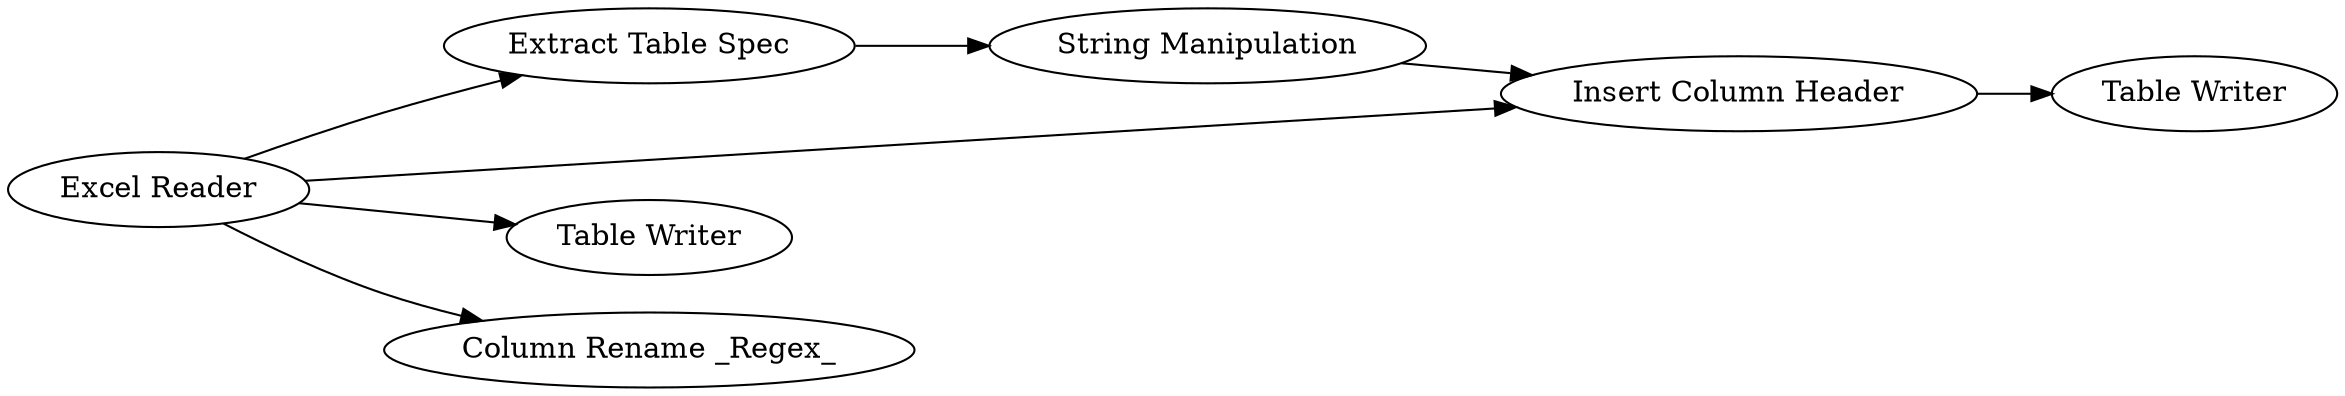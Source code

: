 digraph {
	7 [label="String Manipulation"]
	8 [label="Extract Table Spec"]
	9 [label="Excel Reader"]
	10 [label="Insert Column Header"]
	11 [label="Table Writer"]
	13 [label="Table Writer"]
	14 [label="Column Rename _Regex_"]
	7 -> 10
	8 -> 7
	9 -> 8
	9 -> 11
	9 -> 10
	9 -> 14
	10 -> 13
	rankdir=LR
}
